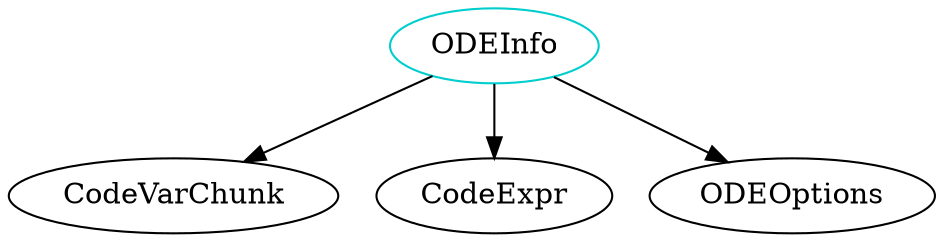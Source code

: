 digraph odeinfo{
ODEInfo -> CodeVarChunk;
ODEInfo -> CodeExpr;
ODEInfo -> ODEOptions;
ODEInfo	[shape=oval, color=cyan3, label="ODEInfo"];
}
